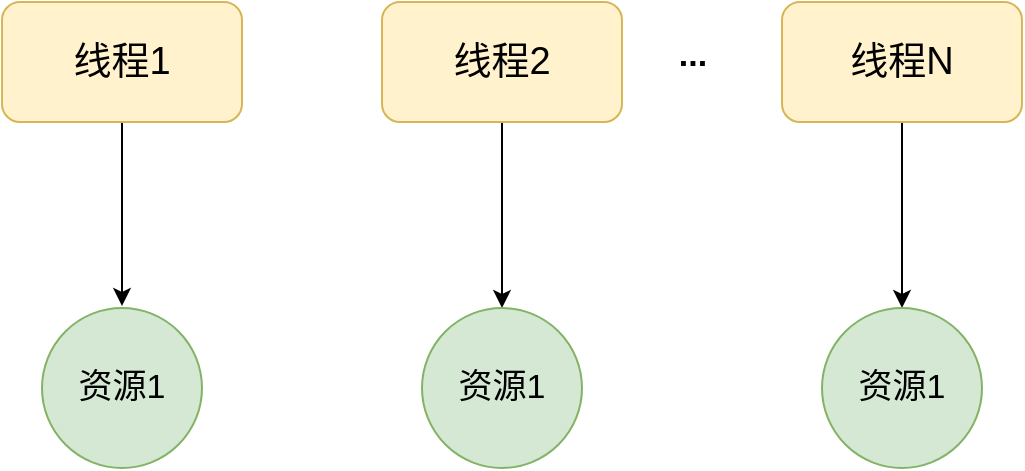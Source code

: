 <mxfile version="20.1.1" type="github">
  <diagram id="zwR3WHHDKpw1IE5MiXN6" name="第 1 页">
    <mxGraphModel dx="1422" dy="753" grid="0" gridSize="10" guides="1" tooltips="1" connect="1" arrows="1" fold="1" page="1" pageScale="1" pageWidth="1169" pageHeight="827" background="#ffffff" math="0" shadow="0">
      <root>
        <mxCell id="0" />
        <mxCell id="1" parent="0" />
        <mxCell id="F3HSEBE1aEr3SzWu70fg-7" style="edgeStyle=orthogonalEdgeStyle;rounded=0;orthogonalLoop=1;jettySize=auto;html=1;" edge="1" parent="1" source="F3HSEBE1aEr3SzWu70fg-1">
          <mxGeometry relative="1" as="geometry">
            <mxPoint x="277" y="296" as="targetPoint" />
          </mxGeometry>
        </mxCell>
        <mxCell id="F3HSEBE1aEr3SzWu70fg-1" value="&lt;font style=&quot;font-size: 19px;&quot;&gt;线程1&lt;/font&gt;" style="rounded=1;whiteSpace=wrap;html=1;fillColor=#fff2cc;strokeColor=#d6b656;" vertex="1" parent="1">
          <mxGeometry x="217" y="144" width="120" height="60" as="geometry" />
        </mxCell>
        <mxCell id="F3HSEBE1aEr3SzWu70fg-8" style="edgeStyle=orthogonalEdgeStyle;rounded=0;orthogonalLoop=1;jettySize=auto;html=1;entryX=0.5;entryY=0;entryDx=0;entryDy=0;" edge="1" parent="1" source="F3HSEBE1aEr3SzWu70fg-2" target="F3HSEBE1aEr3SzWu70fg-4">
          <mxGeometry relative="1" as="geometry" />
        </mxCell>
        <mxCell id="F3HSEBE1aEr3SzWu70fg-2" value="&lt;font style=&quot;font-size: 19px;&quot;&gt;线程2&lt;/font&gt;" style="rounded=1;whiteSpace=wrap;html=1;fillColor=#fff2cc;strokeColor=#d6b656;" vertex="1" parent="1">
          <mxGeometry x="407" y="144" width="120" height="60" as="geometry" />
        </mxCell>
        <mxCell id="F3HSEBE1aEr3SzWu70fg-9" style="edgeStyle=orthogonalEdgeStyle;rounded=0;orthogonalLoop=1;jettySize=auto;html=1;entryX=0.5;entryY=0;entryDx=0;entryDy=0;" edge="1" parent="1" source="F3HSEBE1aEr3SzWu70fg-3" target="F3HSEBE1aEr3SzWu70fg-6">
          <mxGeometry relative="1" as="geometry" />
        </mxCell>
        <mxCell id="F3HSEBE1aEr3SzWu70fg-3" value="&lt;font style=&quot;font-size: 19px;&quot;&gt;线程N&lt;/font&gt;" style="rounded=1;whiteSpace=wrap;html=1;fillColor=#fff2cc;strokeColor=#d6b656;" vertex="1" parent="1">
          <mxGeometry x="607" y="144" width="120" height="60" as="geometry" />
        </mxCell>
        <mxCell id="F3HSEBE1aEr3SzWu70fg-4" value="&lt;font style=&quot;font-size: 17px;&quot;&gt;资源1&lt;/font&gt;" style="ellipse;whiteSpace=wrap;html=1;aspect=fixed;fillColor=#d5e8d4;strokeColor=#82b366;" vertex="1" parent="1">
          <mxGeometry x="427" y="297" width="80" height="80" as="geometry" />
        </mxCell>
        <mxCell id="F3HSEBE1aEr3SzWu70fg-5" value="&lt;font style=&quot;font-size: 17px;&quot;&gt;资源1&lt;/font&gt;" style="ellipse;whiteSpace=wrap;html=1;aspect=fixed;fillColor=#d5e8d4;strokeColor=#82b366;" vertex="1" parent="1">
          <mxGeometry x="237" y="297" width="80" height="80" as="geometry" />
        </mxCell>
        <mxCell id="F3HSEBE1aEr3SzWu70fg-6" value="&lt;font style=&quot;font-size: 17px;&quot;&gt;资源1&lt;/font&gt;" style="ellipse;whiteSpace=wrap;html=1;aspect=fixed;fillColor=#d5e8d4;strokeColor=#82b366;" vertex="1" parent="1">
          <mxGeometry x="627" y="297" width="80" height="80" as="geometry" />
        </mxCell>
        <mxCell id="F3HSEBE1aEr3SzWu70fg-10" value="&lt;b&gt;...&lt;/b&gt;" style="text;html=1;align=center;verticalAlign=middle;resizable=0;points=[];autosize=1;strokeColor=none;fillColor=none;fontSize=17;" vertex="1" parent="1">
          <mxGeometry x="546" y="155" width="32" height="32" as="geometry" />
        </mxCell>
      </root>
    </mxGraphModel>
  </diagram>
</mxfile>
